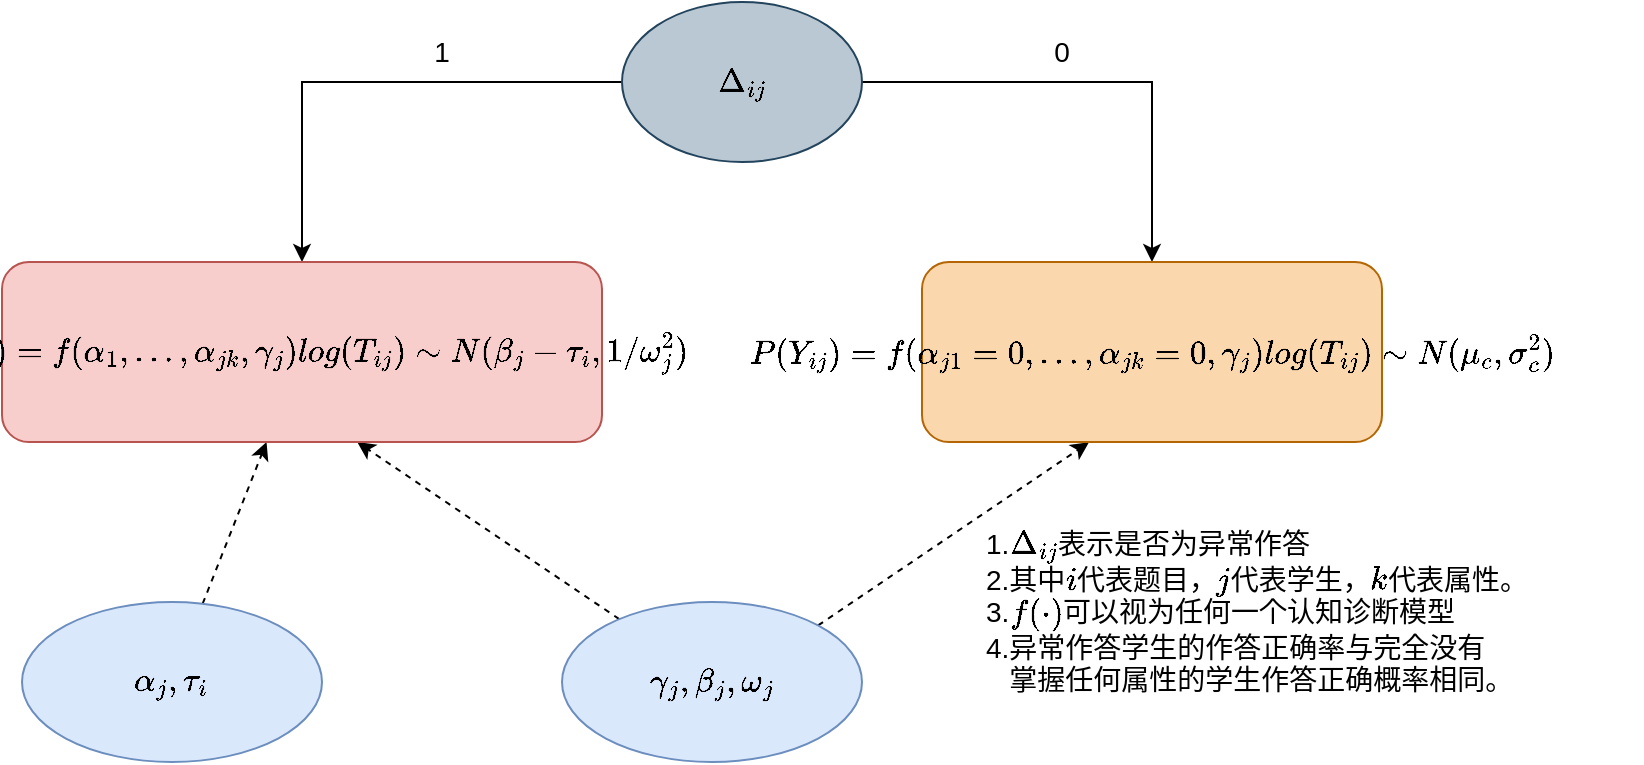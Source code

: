 <mxfile version="15.7.3" type="github">
  <diagram id="B8IyKvxjue6BVCUxql87" name="Page-1">
    <mxGraphModel dx="1422" dy="706" grid="1" gridSize="10" guides="1" tooltips="1" connect="1" arrows="1" fold="1" page="1" pageScale="1" pageWidth="827" pageHeight="1169" math="1" shadow="0">
      <root>
        <mxCell id="0" />
        <mxCell id="1" parent="0" />
        <mxCell id="0bdPtCRiRYGDzQt_RmV7-4" value="" style="edgeStyle=orthogonalEdgeStyle;rounded=0;orthogonalLoop=1;jettySize=auto;html=1;entryX=0.5;entryY=0;entryDx=0;entryDy=0;fontSize=14;" edge="1" parent="1" source="0bdPtCRiRYGDzQt_RmV7-2" target="0bdPtCRiRYGDzQt_RmV7-24">
          <mxGeometry relative="1" as="geometry">
            <mxPoint x="620" y="170" as="targetPoint" />
          </mxGeometry>
        </mxCell>
        <mxCell id="0bdPtCRiRYGDzQt_RmV7-23" style="edgeStyle=orthogonalEdgeStyle;rounded=0;orthogonalLoop=1;jettySize=auto;html=1;entryX=0.5;entryY=0;entryDx=0;entryDy=0;fontSize=14;" edge="1" parent="1" source="0bdPtCRiRYGDzQt_RmV7-2" target="0bdPtCRiRYGDzQt_RmV7-17">
          <mxGeometry relative="1" as="geometry" />
        </mxCell>
        <mxCell id="0bdPtCRiRYGDzQt_RmV7-2" value="$$\Delta_{ij}$$" style="ellipse;whiteSpace=wrap;html=1;fillColor=#bac8d3;strokeColor=#23445d;fontSize=14;" vertex="1" parent="1">
          <mxGeometry x="340" y="50" width="120" height="80" as="geometry" />
        </mxCell>
        <mxCell id="0bdPtCRiRYGDzQt_RmV7-10" style="rounded=0;orthogonalLoop=1;jettySize=auto;html=1;dashed=1;fontSize=14;" edge="1" parent="1" source="0bdPtCRiRYGDzQt_RmV7-8" target="0bdPtCRiRYGDzQt_RmV7-17">
          <mxGeometry relative="1" as="geometry">
            <mxPoint x="143.211" y="397.807" as="targetPoint" />
          </mxGeometry>
        </mxCell>
        <mxCell id="0bdPtCRiRYGDzQt_RmV7-8" value="$$&lt;br style=&quot;font-size: 14px;&quot;&gt;\alpha_{j},\tau_i&amp;nbsp;&lt;br style=&quot;font-size: 14px;&quot;&gt;$$" style="ellipse;whiteSpace=wrap;html=1;fillColor=#dae8fc;strokeColor=#6c8ebf;fontSize=14;" vertex="1" parent="1">
          <mxGeometry x="40" y="350" width="150" height="80" as="geometry" />
        </mxCell>
        <mxCell id="0bdPtCRiRYGDzQt_RmV7-12" style="edgeStyle=none;rounded=0;orthogonalLoop=1;jettySize=auto;html=1;dashed=1;entryX=0.592;entryY=1;entryDx=0;entryDy=0;entryPerimeter=0;fontSize=14;" edge="1" parent="1" source="0bdPtCRiRYGDzQt_RmV7-11" target="0bdPtCRiRYGDzQt_RmV7-17">
          <mxGeometry relative="1" as="geometry">
            <mxPoint x="199.376" y="397.353" as="targetPoint" />
          </mxGeometry>
        </mxCell>
        <mxCell id="0bdPtCRiRYGDzQt_RmV7-27" style="rounded=0;orthogonalLoop=1;jettySize=auto;html=1;exitX=1;exitY=0;exitDx=0;exitDy=0;entryX=0.363;entryY=1.002;entryDx=0;entryDy=0;entryPerimeter=0;fontSize=14;dashed=1;" edge="1" parent="1" source="0bdPtCRiRYGDzQt_RmV7-11" target="0bdPtCRiRYGDzQt_RmV7-24">
          <mxGeometry relative="1" as="geometry" />
        </mxCell>
        <mxCell id="0bdPtCRiRYGDzQt_RmV7-11" value="$$\gamma_j,\beta_j,\omega_j$$" style="ellipse;whiteSpace=wrap;html=1;fillColor=#dae8fc;strokeColor=#6c8ebf;fontSize=14;" vertex="1" parent="1">
          <mxGeometry x="310" y="350" width="150" height="80" as="geometry" />
        </mxCell>
        <mxCell id="0bdPtCRiRYGDzQt_RmV7-13" value="&lt;font style=&quot;font-size: 14px;&quot;&gt;1&lt;/font&gt;" style="text;html=1;strokeColor=none;fillColor=none;align=center;verticalAlign=middle;whiteSpace=wrap;rounded=0;strokeWidth=0;fontSize=14;" vertex="1" parent="1">
          <mxGeometry x="220" y="60" width="60" height="30" as="geometry" />
        </mxCell>
        <mxCell id="0bdPtCRiRYGDzQt_RmV7-14" value="&lt;font style=&quot;font-size: 14px;&quot;&gt;0&lt;/font&gt;" style="text;html=1;strokeColor=none;fillColor=none;align=center;verticalAlign=middle;whiteSpace=wrap;rounded=0;fontSize=14;" vertex="1" parent="1">
          <mxGeometry x="530" y="60" width="60" height="30" as="geometry" />
        </mxCell>
        <mxCell id="0bdPtCRiRYGDzQt_RmV7-17" value="$$P(Y_{ij})=f(\alpha_{1},...,\alpha_{jk}&lt;br style=&quot;font-size: 14px;&quot;&gt;,\gamma_j)&lt;br style=&quot;font-size: 14px;&quot;&gt;\\&lt;br style=&quot;font-size: 14px;&quot;&gt;log(T_{ij})\sim N(\beta_j-\tau_i,1/\omega_j^2)&lt;br style=&quot;font-size: 14px;&quot;&gt;$$" style="rounded=1;whiteSpace=wrap;html=1;fillColor=#f8cecc;strokeColor=#b85450;fontSize=14;" vertex="1" parent="1">
          <mxGeometry x="30" y="180" width="300" height="90" as="geometry" />
        </mxCell>
        <mxCell id="0bdPtCRiRYGDzQt_RmV7-24" value="$$P(Y_{ij})=f(\alpha_{j1}=0,...,\alpha_{jk}=0&lt;br style=&quot;font-size: 14px;&quot;&gt;,\gamma_j)&lt;br style=&quot;font-size: 14px;&quot;&gt;\\&lt;br style=&quot;font-size: 14px;&quot;&gt;log(T_{ij})\sim N(\mu_c,\sigma_c^2)&lt;br style=&quot;font-size: 14px;&quot;&gt;$$" style="rounded=1;whiteSpace=wrap;html=1;fillColor=#fad7ac;strokeColor=#b46504;fontSize=14;" vertex="1" parent="1">
          <mxGeometry x="490" y="180" width="230" height="90" as="geometry" />
        </mxCell>
        <mxCell id="0bdPtCRiRYGDzQt_RmV7-29" value="1.\(\Delta_{ij}\)表示是否为异常作答&lt;br style=&quot;font-size: 14px;&quot;&gt;2.其中\(i\)代表题目，\(j\)代表学生，\(k\)代表属性。&lt;br style=&quot;font-size: 14px;&quot;&gt;3.\(f(·)\)可以视为任何一个认知诊断模型&lt;br style=&quot;font-size: 14px;&quot;&gt;&lt;div style=&quot;font-size: 14px;&quot;&gt;&lt;span style=&quot;font-size: 14px;&quot;&gt;4.异常作答学生的作答正确率与&lt;/span&gt;&lt;span style=&quot;font-size: 14px;&quot;&gt;完全没有&lt;/span&gt;&lt;/div&gt;&lt;div style=&quot;font-size: 14px;&quot;&gt;&lt;span style=&quot;font-size: 14px;&quot;&gt;&amp;nbsp; &amp;nbsp;掌握任何属性的学生作答正确概率相同。&lt;/span&gt;&lt;/div&gt;" style="text;html=1;align=left;verticalAlign=middle;resizable=0;points=[];autosize=1;strokeColor=none;fillColor=none;fontSize=14;" vertex="1" parent="1">
          <mxGeometry x="520" y="310" width="330" height="90" as="geometry" />
        </mxCell>
      </root>
    </mxGraphModel>
  </diagram>
</mxfile>
